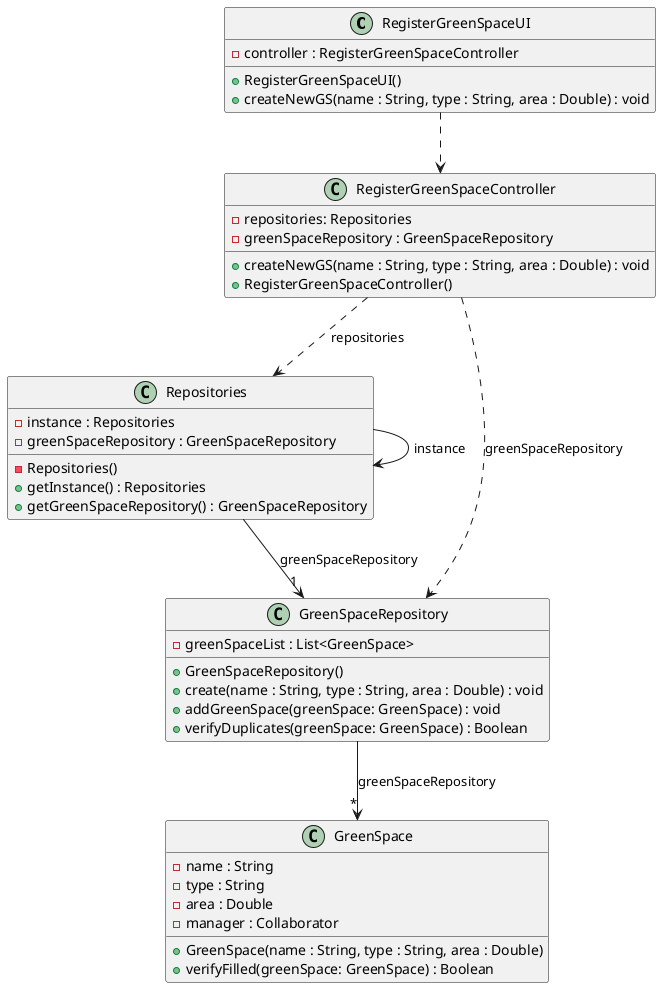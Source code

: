 @startuml
skinparam shadowing false
skinparam line type polyline

'left to right direction

    class RegisterGreenSpaceUI {
        - controller : RegisterGreenSpaceController
        + RegisterGreenSpaceUI()
        + createNewGS(name : String, type : String, area : Double) : void
    }

    class RegisterGreenSpaceController {
        - repositories: Repositories
        - greenSpaceRepository : GreenSpaceRepository
        + createNewGS(name : String, type : String, area : Double) : void
        + RegisterGreenSpaceController()
    }

    class Repositories {
        - instance : Repositories
        - greenSpaceRepository : GreenSpaceRepository
        - Repositories()
        + getInstance() : Repositories
        + getGreenSpaceRepository() : GreenSpaceRepository
    }

    class GreenSpaceRepository {
        - greenSpaceList : List<GreenSpace>

        + GreenSpaceRepository()
        + create(name : String, type : String, area : Double) : void
        + addGreenSpace(greenSpace: GreenSpace) : void
        + verifyDuplicates(greenSpace: GreenSpace) : Boolean
    }

    class GreenSpace {
        - name : String
        - type : String
        - area : Double
        - manager : Collaborator
        + GreenSpace(name : String, type : String, area : Double)
        + verifyFilled(greenSpace: GreenSpace) : Boolean
    }

RegisterGreenSpaceUI ..> RegisterGreenSpaceController
RegisterGreenSpaceController ..> Repositories: repositories
Repositories --> Repositories: instance
RegisterGreenSpaceController ..> GreenSpaceRepository: greenSpaceRepository
Repositories --> "1"GreenSpaceRepository: greenSpaceRepository
GreenSpaceRepository -->"*" GreenSpace: greenSpaceRepository

@enduml

